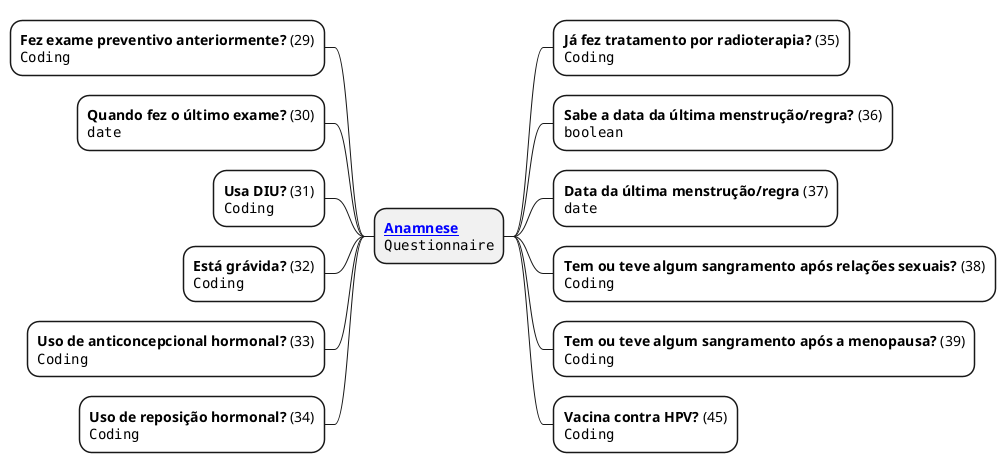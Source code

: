 @startmindmap anamnese

+ **[[Questionnaire-anamnese-exame-citopatologico.html Anamnese]]**\n""Questionnaire""
--[#White] **Fez exame preventivo anteriormente?** (29)\n""Coding""
--[#White] **Quando fez o último exame?** (30)\n""date""
--[#White] **Usa DIU?** (31)\n""Coding""
--[#White] **Está grávida?** (32)\n""Coding""
--[#White] **Uso de anticoncepcional hormonal?** (33)\n""Coding""
--[#White] **Uso de reposição hormonal?** (34)\n""Coding""
++[#White] **Já fez tratamento por radioterapia?** (35)\n""Coding""
++[#White] **Sabe a data da última menstrução/regra?** (36)\n""boolean""
++[#White] **Data da última menstrução/regra** (37)\n""date""
++[#White] **Tem ou teve algum sangramento após relações sexuais?** (38)\n""Coding""
++[#White] **Tem ou teve algum sangramento após a menopausa?** (39)\n""Coding""
++[#White] **Vacina contra HPV?** (45)\n""Coding""

@enduml